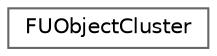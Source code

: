 digraph "Graphical Class Hierarchy"
{
 // INTERACTIVE_SVG=YES
 // LATEX_PDF_SIZE
  bgcolor="transparent";
  edge [fontname=Helvetica,fontsize=10,labelfontname=Helvetica,labelfontsize=10];
  node [fontname=Helvetica,fontsize=10,shape=box,height=0.2,width=0.4];
  rankdir="LR";
  Node0 [id="Node000000",label="FUObjectCluster",height=0.2,width=0.4,color="grey40", fillcolor="white", style="filled",URL="$d0/d57/structFUObjectCluster.html",tooltip="UObject cluster."];
}
